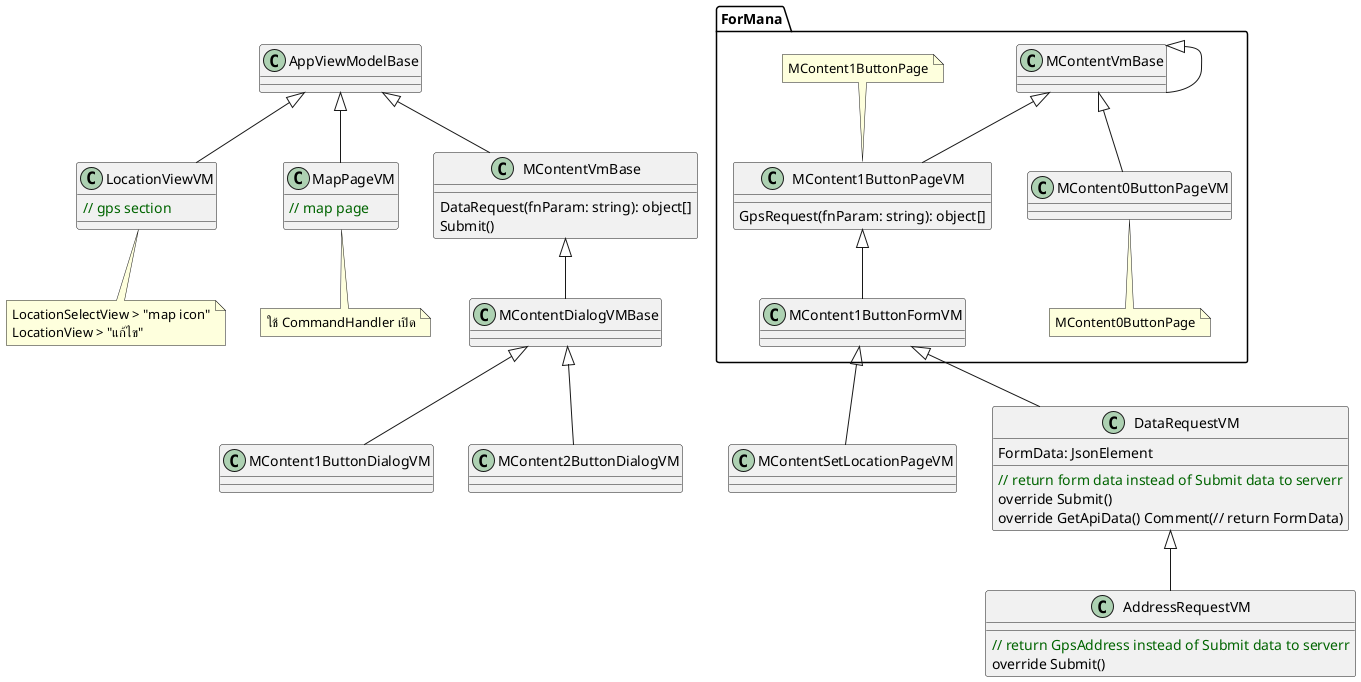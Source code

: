 @startuml vm heirachy

!define COMMENT(x) <color:darkgreen>x</color>

class AppViewModelBase { }

class LocationViewVM extends AppViewModelBase {
    COMMENT(// gps section)
}
note bottom of LocationViewVM
    LocationSelectView > "map icon"
    LocationView > "แก้ไข"
end note

class MapPageVM extends AppViewModelBase {
    COMMENT(// map page)
}
note bottom of MapPageVM: ใช้ CommandHandler เปิด

class MContentVmBase extends AppViewModelBase {
    DataRequest(fnParam: string): object[]
    Submit()
}

class MContentDialogVMBase extends MContentVmBase { }

class MContent1ButtonDialogVM extends MContentDialogVMBase { }

class MContent2ButtonDialogVM extends MContentDialogVMBase { }

package ForMana {

    class ForMana.MContentVmBase extends MContentVmBase { }

    class ForMana.MContent0ButtonPageVM extends ForMana.MContentVmBase { }
    note bottom of "ForMana.MContent0ButtonPageVM": MContent0ButtonPage

    class ForMana.MContent1ButtonPageVM extends ForMana.MContentVmBase {
        GpsRequest(fnParam: string): object[]
    }
    note top of "ForMana.MContent1ButtonPageVM": MContent1ButtonPage

    class ForMana.MContent1ButtonFormVM extends ForMana.MContent1ButtonPageVM { }

}

class MContentSetLocationPageVM extends ForMana.MContent1ButtonFormVM { }

class DataRequestVM extends ForMana.MContent1ButtonFormVM {
    FormData: JsonElement
    {method} COMMENT(// return form data instead of Submit data to serverr)
    override Submit()
    override GetApiData() Comment(// return FormData)
}

class AddressRequestVM extends DataRequestVM {
    {method} COMMENT(// return GpsAddress instead of Submit data to serverr)
    override Submit()
}

@enduml